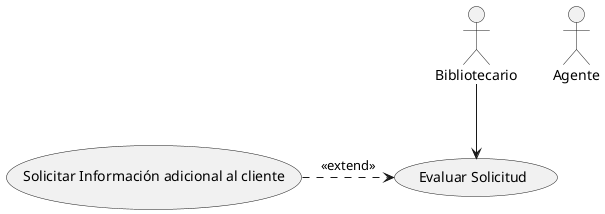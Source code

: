 @startuml
:Agente:
usecase UC1 as "Evaluar Solicitud"
usecase UC2 as "Solicitar Información adicional al cliente"

Bibliotecario --> UC1
UC2 .> UC1 :<<extend>>
@enduml